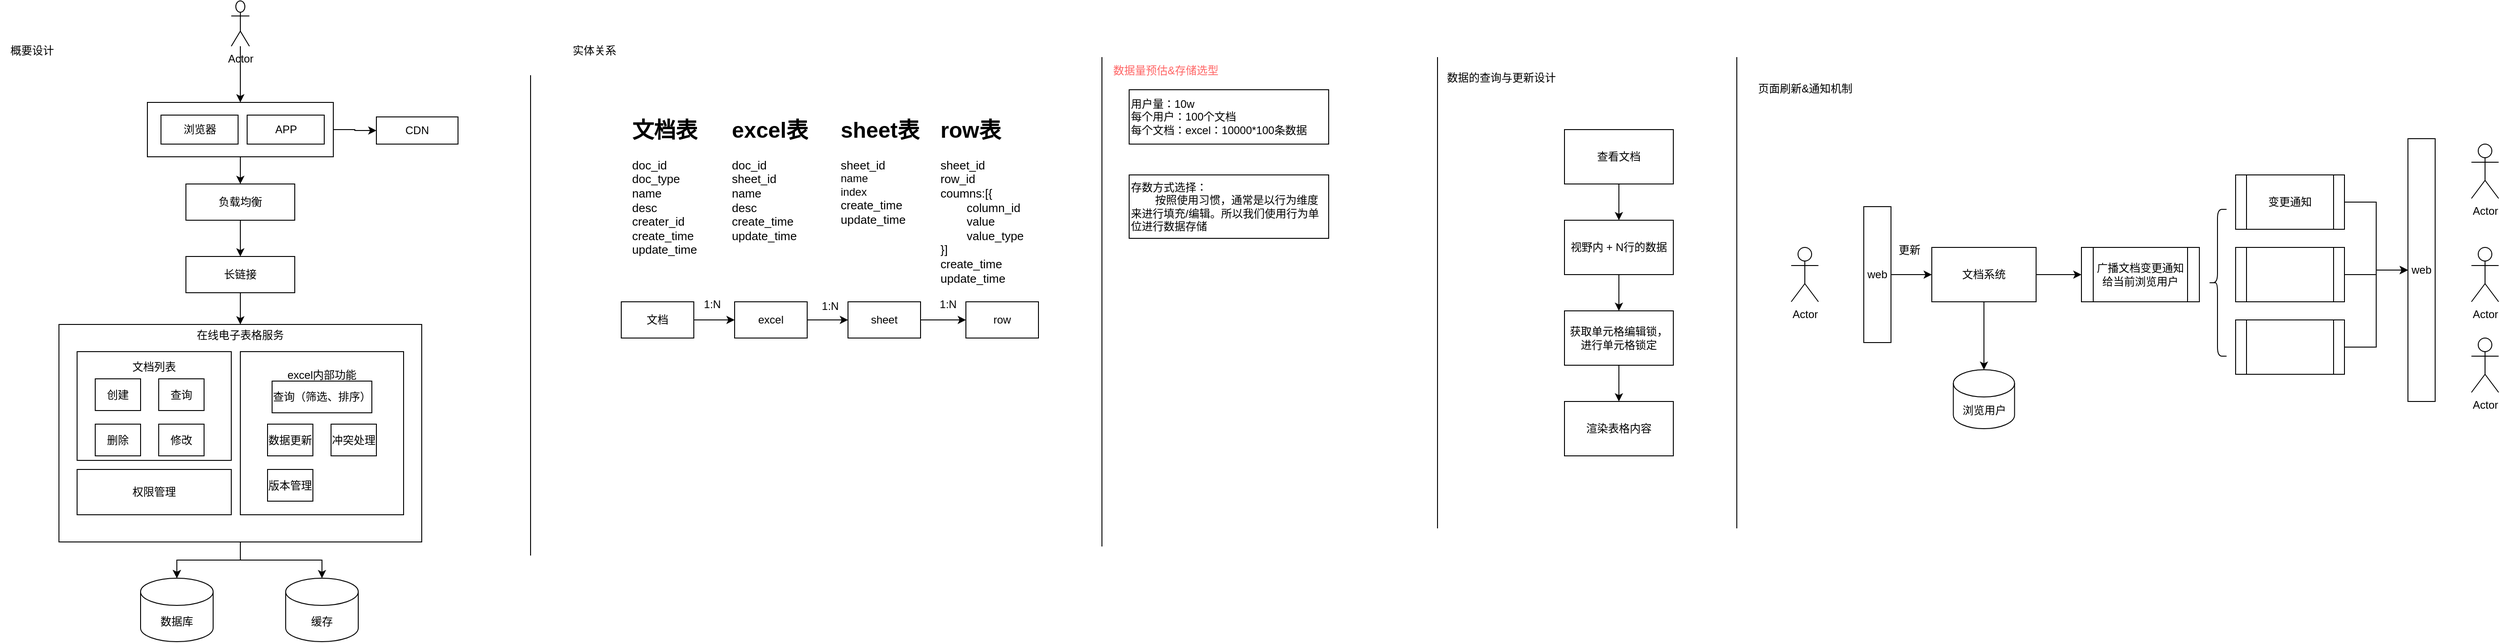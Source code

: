 <mxfile version="24.6.3" type="github">
  <diagram name="第 1 页" id="55UwvBjTM1nuwbsusA_A">
    <mxGraphModel dx="954" dy="1812" grid="1" gridSize="10" guides="1" tooltips="1" connect="1" arrows="1" fold="1" page="1" pageScale="1" pageWidth="827" pageHeight="1169" math="0" shadow="0">
      <root>
        <mxCell id="0" />
        <mxCell id="1" parent="0" />
        <mxCell id="kbGGQyrxgs1G4vUcWST6-29" value="" style="edgeStyle=orthogonalEdgeStyle;rounded=0;orthogonalLoop=1;jettySize=auto;html=1;" edge="1" parent="1" source="kbGGQyrxgs1G4vUcWST6-4" target="kbGGQyrxgs1G4vUcWST6-28">
          <mxGeometry relative="1" as="geometry" />
        </mxCell>
        <mxCell id="kbGGQyrxgs1G4vUcWST6-31" value="" style="edgeStyle=orthogonalEdgeStyle;rounded=0;orthogonalLoop=1;jettySize=auto;html=1;" edge="1" parent="1" source="kbGGQyrxgs1G4vUcWST6-4" target="kbGGQyrxgs1G4vUcWST6-28">
          <mxGeometry relative="1" as="geometry" />
        </mxCell>
        <mxCell id="kbGGQyrxgs1G4vUcWST6-35" value="" style="edgeStyle=orthogonalEdgeStyle;rounded=0;orthogonalLoop=1;jettySize=auto;html=1;" edge="1" parent="1" source="kbGGQyrxgs1G4vUcWST6-4" target="kbGGQyrxgs1G4vUcWST6-30">
          <mxGeometry relative="1" as="geometry">
            <mxPoint x="600" y="315" as="targetPoint" />
          </mxGeometry>
        </mxCell>
        <mxCell id="kbGGQyrxgs1G4vUcWST6-4" value="&lt;div&gt;在线电子表格服务&lt;/div&gt;&lt;div&gt;&lt;br&gt;&lt;/div&gt;&lt;div&gt;&lt;br&gt;&lt;/div&gt;&lt;div&gt;&lt;br&gt;&lt;/div&gt;&lt;div&gt;&lt;br&gt;&lt;/div&gt;&lt;div&gt;&lt;br&gt;&lt;/div&gt;&lt;div&gt;&lt;br&gt;&lt;/div&gt;&lt;div&gt;&lt;br&gt;&lt;/div&gt;&lt;div&gt;&lt;br&gt;&lt;/div&gt;&lt;div&gt;&lt;br&gt;&lt;/div&gt;&lt;div&gt;&lt;br&gt;&lt;/div&gt;&lt;div&gt;&lt;br&gt;&lt;/div&gt;&lt;div&gt;&lt;br&gt;&lt;/div&gt;&lt;div&gt;&lt;br&gt;&lt;/div&gt;&lt;div&gt;&lt;br&gt;&lt;/div&gt;&lt;div&gt;&lt;br&gt;&lt;/div&gt;" style="rounded=0;whiteSpace=wrap;html=1;" vertex="1" parent="1">
          <mxGeometry x="120" y="235" width="400" height="240" as="geometry" />
        </mxCell>
        <mxCell id="kbGGQyrxgs1G4vUcWST6-48" value="" style="edgeStyle=orthogonalEdgeStyle;rounded=0;orthogonalLoop=1;jettySize=auto;html=1;entryX=0.5;entryY=0;entryDx=0;entryDy=0;" edge="1" parent="1" source="kbGGQyrxgs1G4vUcWST6-5" target="kbGGQyrxgs1G4vUcWST6-44">
          <mxGeometry relative="1" as="geometry" />
        </mxCell>
        <mxCell id="kbGGQyrxgs1G4vUcWST6-5" value="Actor" style="shape=umlActor;verticalLabelPosition=bottom;verticalAlign=top;html=1;outlineConnect=0;" vertex="1" parent="1">
          <mxGeometry x="310" y="-122" width="20" height="50" as="geometry" />
        </mxCell>
        <mxCell id="kbGGQyrxgs1G4vUcWST6-25" value="" style="edgeStyle=orthogonalEdgeStyle;rounded=0;orthogonalLoop=1;jettySize=auto;html=1;exitX=0.5;exitY=1;exitDx=0;exitDy=0;" edge="1" parent="1" source="kbGGQyrxgs1G4vUcWST6-51" target="kbGGQyrxgs1G4vUcWST6-4">
          <mxGeometry relative="1" as="geometry">
            <mxPoint x="320" y="200" as="sourcePoint" />
          </mxGeometry>
        </mxCell>
        <mxCell id="kbGGQyrxgs1G4vUcWST6-52" value="" style="edgeStyle=orthogonalEdgeStyle;rounded=0;orthogonalLoop=1;jettySize=auto;html=1;" edge="1" parent="1" source="kbGGQyrxgs1G4vUcWST6-10" target="kbGGQyrxgs1G4vUcWST6-51">
          <mxGeometry relative="1" as="geometry" />
        </mxCell>
        <mxCell id="kbGGQyrxgs1G4vUcWST6-10" value="负载均衡" style="rounded=0;whiteSpace=wrap;html=1;" vertex="1" parent="1">
          <mxGeometry x="260" y="80" width="120" height="40" as="geometry" />
        </mxCell>
        <mxCell id="kbGGQyrxgs1G4vUcWST6-11" value="CDN" style="rounded=0;whiteSpace=wrap;html=1;" vertex="1" parent="1">
          <mxGeometry x="470" y="6" width="90" height="30" as="geometry" />
        </mxCell>
        <mxCell id="kbGGQyrxgs1G4vUcWST6-16" value="&lt;div&gt;excel内部功能&lt;/div&gt;&lt;div&gt;&lt;br&gt;&lt;/div&gt;&lt;div&gt;&lt;br&gt;&lt;/div&gt;&lt;div&gt;&lt;br&gt;&lt;/div&gt;&lt;div&gt;&lt;br&gt;&lt;/div&gt;&lt;div&gt;&lt;br&gt;&lt;/div&gt;&lt;div&gt;&lt;br&gt;&lt;/div&gt;&lt;div&gt;&lt;br&gt;&lt;/div&gt;&lt;div&gt;&lt;br&gt;&lt;/div&gt;&lt;div&gt;&lt;br&gt;&lt;/div&gt;" style="rounded=0;whiteSpace=wrap;html=1;" vertex="1" parent="1">
          <mxGeometry x="320" y="265" width="180" height="180" as="geometry" />
        </mxCell>
        <mxCell id="kbGGQyrxgs1G4vUcWST6-17" value="数据更新" style="rounded=0;whiteSpace=wrap;html=1;" vertex="1" parent="1">
          <mxGeometry x="350" y="345" width="50" height="35" as="geometry" />
        </mxCell>
        <mxCell id="kbGGQyrxgs1G4vUcWST6-18" value="查询（筛选、排序）" style="rounded=0;whiteSpace=wrap;html=1;" vertex="1" parent="1">
          <mxGeometry x="355" y="297.5" width="110" height="35" as="geometry" />
        </mxCell>
        <mxCell id="kbGGQyrxgs1G4vUcWST6-19" value="冲突处理" style="rounded=0;whiteSpace=wrap;html=1;" vertex="1" parent="1">
          <mxGeometry x="420" y="345" width="50" height="35" as="geometry" />
        </mxCell>
        <mxCell id="kbGGQyrxgs1G4vUcWST6-22" value="&lt;div&gt;文档列表&lt;/div&gt;&lt;div&gt;&lt;br&gt;&lt;/div&gt;&lt;div&gt;&lt;br&gt;&lt;/div&gt;&lt;div&gt;&lt;br&gt;&lt;/div&gt;&lt;div&gt;&lt;br&gt;&lt;/div&gt;&lt;div&gt;&lt;br&gt;&lt;/div&gt;&lt;div&gt;&lt;br&gt;&lt;/div&gt;" style="rounded=0;whiteSpace=wrap;html=1;" vertex="1" parent="1">
          <mxGeometry x="140" y="265" width="170" height="120" as="geometry" />
        </mxCell>
        <mxCell id="kbGGQyrxgs1G4vUcWST6-13" value="创建" style="rounded=0;whiteSpace=wrap;html=1;" vertex="1" parent="1">
          <mxGeometry x="160" y="295" width="50" height="35" as="geometry" />
        </mxCell>
        <mxCell id="kbGGQyrxgs1G4vUcWST6-14" value="删除" style="rounded=0;whiteSpace=wrap;html=1;" vertex="1" parent="1">
          <mxGeometry x="160" y="345" width="50" height="35" as="geometry" />
        </mxCell>
        <mxCell id="kbGGQyrxgs1G4vUcWST6-15" value="修改" style="rounded=0;whiteSpace=wrap;html=1;" vertex="1" parent="1">
          <mxGeometry x="230" y="345" width="50" height="35" as="geometry" />
        </mxCell>
        <mxCell id="kbGGQyrxgs1G4vUcWST6-21" value="查询" style="rounded=0;whiteSpace=wrap;html=1;" vertex="1" parent="1">
          <mxGeometry x="230" y="295" width="50" height="35" as="geometry" />
        </mxCell>
        <mxCell id="kbGGQyrxgs1G4vUcWST6-28" value="数据库" style="shape=cylinder3;whiteSpace=wrap;html=1;boundedLbl=1;backgroundOutline=1;size=15;" vertex="1" parent="1">
          <mxGeometry x="210" y="515" width="80" height="70" as="geometry" />
        </mxCell>
        <mxCell id="kbGGQyrxgs1G4vUcWST6-30" value="缓存" style="shape=cylinder3;whiteSpace=wrap;html=1;boundedLbl=1;backgroundOutline=1;size=15;" vertex="1" parent="1">
          <mxGeometry x="370" y="515" width="80" height="70" as="geometry" />
        </mxCell>
        <mxCell id="kbGGQyrxgs1G4vUcWST6-38" value="版本管理" style="rounded=0;whiteSpace=wrap;html=1;" vertex="1" parent="1">
          <mxGeometry x="350" y="395" width="50" height="35" as="geometry" />
        </mxCell>
        <mxCell id="kbGGQyrxgs1G4vUcWST6-40" value="权限管理" style="rounded=0;whiteSpace=wrap;html=1;" vertex="1" parent="1">
          <mxGeometry x="140" y="395" width="170" height="50" as="geometry" />
        </mxCell>
        <mxCell id="kbGGQyrxgs1G4vUcWST6-41" value="概要设计" style="text;html=1;align=center;verticalAlign=middle;resizable=0;points=[];autosize=1;strokeColor=none;fillColor=none;" vertex="1" parent="1">
          <mxGeometry x="55" y="-82" width="70" height="30" as="geometry" />
        </mxCell>
        <mxCell id="kbGGQyrxgs1G4vUcWST6-42" value="" style="endArrow=none;html=1;rounded=0;" edge="1" parent="1">
          <mxGeometry width="50" height="50" relative="1" as="geometry">
            <mxPoint x="640" y="490" as="sourcePoint" />
            <mxPoint x="640" y="-40" as="targetPoint" />
          </mxGeometry>
        </mxCell>
        <mxCell id="kbGGQyrxgs1G4vUcWST6-49" value="" style="edgeStyle=orthogonalEdgeStyle;rounded=0;orthogonalLoop=1;jettySize=auto;html=1;" edge="1" parent="1" source="kbGGQyrxgs1G4vUcWST6-44" target="kbGGQyrxgs1G4vUcWST6-10">
          <mxGeometry relative="1" as="geometry" />
        </mxCell>
        <mxCell id="kbGGQyrxgs1G4vUcWST6-50" value="" style="edgeStyle=orthogonalEdgeStyle;rounded=0;orthogonalLoop=1;jettySize=auto;html=1;" edge="1" parent="1" source="kbGGQyrxgs1G4vUcWST6-44" target="kbGGQyrxgs1G4vUcWST6-11">
          <mxGeometry relative="1" as="geometry" />
        </mxCell>
        <mxCell id="kbGGQyrxgs1G4vUcWST6-44" value="" style="rounded=0;whiteSpace=wrap;html=1;" vertex="1" parent="1">
          <mxGeometry x="217.5" y="-10" width="205" height="60" as="geometry" />
        </mxCell>
        <mxCell id="kbGGQyrxgs1G4vUcWST6-45" value="浏览器" style="rounded=0;whiteSpace=wrap;html=1;" vertex="1" parent="1">
          <mxGeometry x="232.5" y="4" width="85" height="32" as="geometry" />
        </mxCell>
        <mxCell id="kbGGQyrxgs1G4vUcWST6-47" value="APP" style="rounded=0;whiteSpace=wrap;html=1;" vertex="1" parent="1">
          <mxGeometry x="327.5" y="4" width="85" height="32" as="geometry" />
        </mxCell>
        <mxCell id="kbGGQyrxgs1G4vUcWST6-51" value="长链接" style="rounded=0;whiteSpace=wrap;html=1;" vertex="1" parent="1">
          <mxGeometry x="260" y="160" width="120" height="40" as="geometry" />
        </mxCell>
        <mxCell id="kbGGQyrxgs1G4vUcWST6-53" value="实体关系" style="text;html=1;align=center;verticalAlign=middle;resizable=0;points=[];autosize=1;strokeColor=none;fillColor=none;" vertex="1" parent="1">
          <mxGeometry x="675" y="-82" width="70" height="30" as="geometry" />
        </mxCell>
        <mxCell id="kbGGQyrxgs1G4vUcWST6-55" value="&lt;h1 style=&quot;margin-top: 0px;&quot;&gt;文档表&lt;/h1&gt;&lt;div style=&quot;font-size: 13px;&quot;&gt;&lt;font style=&quot;font-size: 13px;&quot;&gt;doc_id&lt;/font&gt;&lt;/div&gt;&lt;div style=&quot;font-size: 13px;&quot;&gt;&lt;font style=&quot;font-size: 13px;&quot;&gt;doc_type&lt;/font&gt;&lt;/div&gt;&lt;div style=&quot;font-size: 13px;&quot;&gt;&lt;font style=&quot;font-size: 13px;&quot;&gt;name&lt;/font&gt;&lt;/div&gt;&lt;div style=&quot;font-size: 13px;&quot;&gt;&lt;font style=&quot;font-size: 13px;&quot;&gt;desc&lt;br&gt;&lt;/font&gt;&lt;/div&gt;&lt;div style=&quot;font-size: 13px;&quot;&gt;&lt;font style=&quot;font-size: 13px;&quot;&gt;creater_id&lt;/font&gt;&lt;/div&gt;&lt;div style=&quot;font-size: 13px;&quot;&gt;&lt;font style=&quot;font-size: 13px;&quot;&gt;create_time&lt;/font&gt;&lt;/div&gt;&lt;div style=&quot;font-size: 13px;&quot;&gt;&lt;font style=&quot;font-size: 13px;&quot;&gt;update_time&lt;br&gt;&lt;/font&gt;&lt;/div&gt;&lt;div&gt;&lt;br&gt;&lt;/div&gt;" style="text;html=1;whiteSpace=wrap;overflow=hidden;rounded=0;" vertex="1" parent="1">
          <mxGeometry x="750" width="90" height="170" as="geometry" />
        </mxCell>
        <mxCell id="kbGGQyrxgs1G4vUcWST6-56" value="&lt;h1 style=&quot;margin-top: 0px;&quot;&gt;excel表&lt;br&gt;&lt;/h1&gt;&lt;div style=&quot;font-size: 13px;&quot;&gt;&lt;font style=&quot;font-size: 13px;&quot;&gt;doc_id&lt;/font&gt;&lt;/div&gt;&lt;div style=&quot;font-size: 13px;&quot;&gt;&lt;font style=&quot;font-size: 13px;&quot;&gt;sheet_id&lt;br&gt;&lt;/font&gt;&lt;/div&gt;&lt;div style=&quot;font-size: 13px;&quot;&gt;&lt;font style=&quot;font-size: 13px;&quot;&gt;name&lt;/font&gt;&lt;/div&gt;&lt;div style=&quot;font-size: 13px;&quot;&gt;&lt;font style=&quot;font-size: 13px;&quot;&gt;desc&lt;br&gt;&lt;/font&gt;&lt;/div&gt;&lt;div style=&quot;font-size: 13px;&quot;&gt;&lt;font style=&quot;font-size: 13px;&quot;&gt;create_time&lt;/font&gt;&lt;/div&gt;&lt;div style=&quot;font-size: 13px;&quot;&gt;&lt;font style=&quot;font-size: 13px;&quot;&gt;update_time&lt;br&gt;&lt;/font&gt;&lt;/div&gt;&lt;div&gt;&lt;br&gt;&lt;/div&gt;" style="text;html=1;whiteSpace=wrap;overflow=hidden;rounded=0;" vertex="1" parent="1">
          <mxGeometry x="860" width="90" height="170" as="geometry" />
        </mxCell>
        <mxCell id="kbGGQyrxgs1G4vUcWST6-57" value="&lt;h1 style=&quot;margin-top: 0px;&quot;&gt;sheet表&lt;br&gt;&lt;/h1&gt;&lt;div style=&quot;font-size: 13px;&quot;&gt;&lt;font style=&quot;font-size: 13px;&quot;&gt;sheet_id&lt;br&gt;&lt;/font&gt;&lt;/div&gt;&lt;div&gt;name&lt;/div&gt;&lt;div&gt;index&lt;br&gt;&lt;/div&gt;&lt;div style=&quot;font-size: 13px;&quot;&gt;&lt;font style=&quot;font-size: 13px;&quot;&gt;create_time&lt;/font&gt;&lt;/div&gt;&lt;div style=&quot;font-size: 13px;&quot;&gt;&lt;font style=&quot;font-size: 13px;&quot;&gt;update_time&lt;br&gt;&lt;/font&gt;&lt;/div&gt;&lt;div&gt;&lt;br&gt;&lt;/div&gt;" style="text;html=1;whiteSpace=wrap;overflow=hidden;rounded=0;" vertex="1" parent="1">
          <mxGeometry x="980" width="90" height="170" as="geometry" />
        </mxCell>
        <mxCell id="kbGGQyrxgs1G4vUcWST6-61" value="" style="edgeStyle=orthogonalEdgeStyle;rounded=0;orthogonalLoop=1;jettySize=auto;html=1;" edge="1" parent="1" source="kbGGQyrxgs1G4vUcWST6-58" target="kbGGQyrxgs1G4vUcWST6-59">
          <mxGeometry relative="1" as="geometry" />
        </mxCell>
        <mxCell id="kbGGQyrxgs1G4vUcWST6-58" value="文档" style="rounded=0;whiteSpace=wrap;html=1;" vertex="1" parent="1">
          <mxGeometry x="740" y="210" width="80" height="40" as="geometry" />
        </mxCell>
        <mxCell id="kbGGQyrxgs1G4vUcWST6-64" value="" style="edgeStyle=orthogonalEdgeStyle;rounded=0;orthogonalLoop=1;jettySize=auto;html=1;" edge="1" parent="1" source="kbGGQyrxgs1G4vUcWST6-59" target="kbGGQyrxgs1G4vUcWST6-60">
          <mxGeometry relative="1" as="geometry">
            <mxPoint x="970" y="265" as="targetPoint" />
          </mxGeometry>
        </mxCell>
        <mxCell id="kbGGQyrxgs1G4vUcWST6-59" value="excel" style="rounded=0;whiteSpace=wrap;html=1;" vertex="1" parent="1">
          <mxGeometry x="865" y="210" width="80" height="40" as="geometry" />
        </mxCell>
        <mxCell id="kbGGQyrxgs1G4vUcWST6-67" value="" style="edgeStyle=orthogonalEdgeStyle;rounded=0;orthogonalLoop=1;jettySize=auto;html=1;" edge="1" parent="1" source="kbGGQyrxgs1G4vUcWST6-60" target="kbGGQyrxgs1G4vUcWST6-66">
          <mxGeometry relative="1" as="geometry" />
        </mxCell>
        <mxCell id="kbGGQyrxgs1G4vUcWST6-60" value="sheet" style="rounded=0;whiteSpace=wrap;html=1;" vertex="1" parent="1">
          <mxGeometry x="990" y="210" width="80" height="40" as="geometry" />
        </mxCell>
        <mxCell id="kbGGQyrxgs1G4vUcWST6-62" value="1:N" style="text;html=1;align=center;verticalAlign=middle;resizable=0;points=[];autosize=1;strokeColor=none;fillColor=none;" vertex="1" parent="1">
          <mxGeometry x="820" y="198" width="40" height="30" as="geometry" />
        </mxCell>
        <mxCell id="kbGGQyrxgs1G4vUcWST6-65" value="1:N" style="text;html=1;align=center;verticalAlign=middle;resizable=0;points=[];autosize=1;strokeColor=none;fillColor=none;" vertex="1" parent="1">
          <mxGeometry x="950" y="200" width="40" height="30" as="geometry" />
        </mxCell>
        <mxCell id="kbGGQyrxgs1G4vUcWST6-66" value="row" style="rounded=0;whiteSpace=wrap;html=1;" vertex="1" parent="1">
          <mxGeometry x="1120" y="210" width="80" height="40" as="geometry" />
        </mxCell>
        <mxCell id="kbGGQyrxgs1G4vUcWST6-68" value="1:N" style="text;html=1;align=center;verticalAlign=middle;resizable=0;points=[];autosize=1;strokeColor=none;fillColor=none;" vertex="1" parent="1">
          <mxGeometry x="1080" y="198" width="40" height="30" as="geometry" />
        </mxCell>
        <mxCell id="kbGGQyrxgs1G4vUcWST6-69" value="" style="endArrow=none;html=1;rounded=0;" edge="1" parent="1">
          <mxGeometry width="50" height="50" relative="1" as="geometry">
            <mxPoint x="1270" y="480" as="sourcePoint" />
            <mxPoint x="1270" y="-60" as="targetPoint" />
          </mxGeometry>
        </mxCell>
        <mxCell id="kbGGQyrxgs1G4vUcWST6-70" value="数据量预估&amp;amp;存储选型" style="text;html=1;align=center;verticalAlign=middle;resizable=0;points=[];autosize=1;strokeColor=none;fillColor=none;fontColor=#FF6666;" vertex="1" parent="1">
          <mxGeometry x="1270" y="-60" width="140" height="30" as="geometry" />
        </mxCell>
        <mxCell id="kbGGQyrxgs1G4vUcWST6-71" value="&lt;div&gt;用户量：10w&lt;/div&gt;&lt;div&gt;每个用户：100个文档&lt;/div&gt;&lt;div&gt;每个文档：excel：10000*100条数据&lt;br&gt;&lt;/div&gt;" style="whiteSpace=wrap;html=1;align=left;" vertex="1" parent="1">
          <mxGeometry x="1300" y="-24" width="220" height="60" as="geometry" />
        </mxCell>
        <mxCell id="kbGGQyrxgs1G4vUcWST6-74" value="&lt;div&gt;存数方式选择：&lt;/div&gt;&lt;div&gt;&lt;span style=&quot;white-space: pre;&quot;&gt;&#x9;&lt;/span&gt;按照使用习惯，通常是以行为维度来进行填充/编辑。所以我们使用行为单位进行数据存储&lt;br&gt;&lt;/div&gt;" style="rounded=0;whiteSpace=wrap;html=1;align=left;" vertex="1" parent="1">
          <mxGeometry x="1300" y="70" width="220" height="70" as="geometry" />
        </mxCell>
        <mxCell id="kbGGQyrxgs1G4vUcWST6-76" value="&lt;h1 style=&quot;margin-top: 0px;&quot;&gt;row表&lt;br&gt;&lt;/h1&gt;&lt;div style=&quot;font-size: 13px;&quot;&gt;&lt;font style=&quot;font-size: 13px;&quot;&gt;sheet_id&lt;br&gt;&lt;/font&gt;&lt;/div&gt;&lt;div style=&quot;font-size: 13px;&quot;&gt;&lt;font style=&quot;font-size: 13px;&quot;&gt;row_id&lt;/font&gt;&lt;/div&gt;&lt;div style=&quot;font-size: 13px;&quot;&gt;&lt;font style=&quot;font-size: 13px;&quot;&gt;coumns:[{&lt;br&gt;&lt;/font&gt;&lt;/div&gt;&lt;div style=&quot;font-size: 13px;&quot;&gt;&lt;font style=&quot;font-size: 13px;&quot;&gt;&lt;span style=&quot;white-space: pre;&quot;&gt;&#x9;&lt;/span&gt;column_id&lt;br&gt;&lt;/font&gt;&lt;/div&gt;&lt;div style=&quot;font-size: 13px;&quot;&gt;&lt;font style=&quot;font-size: 13px;&quot;&gt;&lt;span style=&quot;white-space: pre;&quot;&gt;&#x9;&lt;/span&gt;value&lt;/font&gt;&lt;/div&gt;&lt;div style=&quot;font-size: 13px;&quot;&gt;&lt;font style=&quot;font-size: 13px;&quot;&gt;&lt;span style=&quot;white-space: pre;&quot;&gt;&#x9;&lt;/span&gt;value_type&lt;br&gt;&lt;/font&gt;&lt;/div&gt;&lt;div style=&quot;font-size: 13px;&quot;&gt;&lt;font style=&quot;font-size: 13px;&quot;&gt;}]&lt;br&gt;&lt;/font&gt;&lt;/div&gt;&lt;div&gt;&lt;font style=&quot;font-size: 13px;&quot;&gt;create_time&lt;/font&gt;&lt;div style=&quot;font-size: 13px;&quot;&gt;&lt;font style=&quot;font-size: 13px;&quot;&gt;update_time&lt;/font&gt;&lt;/div&gt;&lt;/div&gt;" style="text;html=1;whiteSpace=wrap;overflow=hidden;rounded=0;" vertex="1" parent="1">
          <mxGeometry x="1090" width="110" height="190" as="geometry" />
        </mxCell>
        <mxCell id="kbGGQyrxgs1G4vUcWST6-77" value="" style="endArrow=none;html=1;rounded=0;" edge="1" parent="1">
          <mxGeometry width="50" height="50" relative="1" as="geometry">
            <mxPoint x="1640" y="460" as="sourcePoint" />
            <mxPoint x="1640" y="-60" as="targetPoint" />
          </mxGeometry>
        </mxCell>
        <mxCell id="kbGGQyrxgs1G4vUcWST6-80" value="数据的查询与更新设计" style="text;html=1;align=center;verticalAlign=middle;resizable=0;points=[];autosize=1;strokeColor=none;fillColor=none;" vertex="1" parent="1">
          <mxGeometry x="1640" y="-52" width="140" height="30" as="geometry" />
        </mxCell>
        <mxCell id="kbGGQyrxgs1G4vUcWST6-106" value="" style="edgeStyle=orthogonalEdgeStyle;rounded=0;orthogonalLoop=1;jettySize=auto;html=1;" edge="1" parent="1" source="kbGGQyrxgs1G4vUcWST6-104" target="kbGGQyrxgs1G4vUcWST6-105">
          <mxGeometry relative="1" as="geometry" />
        </mxCell>
        <mxCell id="kbGGQyrxgs1G4vUcWST6-104" value="查看文档" style="rounded=0;whiteSpace=wrap;html=1;" vertex="1" parent="1">
          <mxGeometry x="1780" y="20" width="120" height="60" as="geometry" />
        </mxCell>
        <mxCell id="kbGGQyrxgs1G4vUcWST6-108" value="" style="edgeStyle=orthogonalEdgeStyle;rounded=0;orthogonalLoop=1;jettySize=auto;html=1;" edge="1" parent="1" source="kbGGQyrxgs1G4vUcWST6-105" target="kbGGQyrxgs1G4vUcWST6-107">
          <mxGeometry relative="1" as="geometry" />
        </mxCell>
        <mxCell id="kbGGQyrxgs1G4vUcWST6-105" value="视野内 + N行的数据" style="rounded=0;whiteSpace=wrap;html=1;" vertex="1" parent="1">
          <mxGeometry x="1780" y="120" width="120" height="60" as="geometry" />
        </mxCell>
        <mxCell id="kbGGQyrxgs1G4vUcWST6-110" value="" style="edgeStyle=orthogonalEdgeStyle;rounded=0;orthogonalLoop=1;jettySize=auto;html=1;" edge="1" parent="1" source="kbGGQyrxgs1G4vUcWST6-107" target="kbGGQyrxgs1G4vUcWST6-109">
          <mxGeometry relative="1" as="geometry" />
        </mxCell>
        <mxCell id="kbGGQyrxgs1G4vUcWST6-107" value="获取单元格编辑锁，进行单元格锁定" style="rounded=0;whiteSpace=wrap;html=1;" vertex="1" parent="1">
          <mxGeometry x="1780" y="220" width="120" height="60" as="geometry" />
        </mxCell>
        <mxCell id="kbGGQyrxgs1G4vUcWST6-109" value="渲染表格内容" style="rounded=0;whiteSpace=wrap;html=1;" vertex="1" parent="1">
          <mxGeometry x="1780" y="320" width="120" height="60" as="geometry" />
        </mxCell>
        <mxCell id="kbGGQyrxgs1G4vUcWST6-111" value="" style="endArrow=none;html=1;rounded=0;" edge="1" parent="1">
          <mxGeometry width="50" height="50" relative="1" as="geometry">
            <mxPoint x="1970" y="460" as="sourcePoint" />
            <mxPoint x="1970" y="-60" as="targetPoint" />
          </mxGeometry>
        </mxCell>
        <mxCell id="kbGGQyrxgs1G4vUcWST6-112" value="页面刷新&amp;amp;通知机制" style="text;html=1;align=center;verticalAlign=middle;resizable=0;points=[];autosize=1;strokeColor=none;fillColor=none;" vertex="1" parent="1">
          <mxGeometry x="1980" y="-40" width="130" height="30" as="geometry" />
        </mxCell>
        <mxCell id="kbGGQyrxgs1G4vUcWST6-113" value="Actor" style="shape=umlActor;verticalLabelPosition=bottom;verticalAlign=top;html=1;outlineConnect=0;" vertex="1" parent="1">
          <mxGeometry x="2030" y="150" width="30" height="60" as="geometry" />
        </mxCell>
        <mxCell id="kbGGQyrxgs1G4vUcWST6-116" value="" style="edgeStyle=orthogonalEdgeStyle;rounded=0;orthogonalLoop=1;jettySize=auto;html=1;" edge="1" parent="1" source="kbGGQyrxgs1G4vUcWST6-114" target="kbGGQyrxgs1G4vUcWST6-115">
          <mxGeometry relative="1" as="geometry" />
        </mxCell>
        <mxCell id="kbGGQyrxgs1G4vUcWST6-114" value="web" style="rounded=0;whiteSpace=wrap;html=1;" vertex="1" parent="1">
          <mxGeometry x="2110" y="105" width="30" height="150" as="geometry" />
        </mxCell>
        <mxCell id="kbGGQyrxgs1G4vUcWST6-119" value="" style="edgeStyle=orthogonalEdgeStyle;rounded=0;orthogonalLoop=1;jettySize=auto;html=1;" edge="1" parent="1" source="kbGGQyrxgs1G4vUcWST6-115" target="kbGGQyrxgs1G4vUcWST6-118">
          <mxGeometry relative="1" as="geometry" />
        </mxCell>
        <mxCell id="kbGGQyrxgs1G4vUcWST6-132" value="" style="edgeStyle=orthogonalEdgeStyle;rounded=0;orthogonalLoop=1;jettySize=auto;html=1;entryX=0.5;entryY=0;entryDx=0;entryDy=0;entryPerimeter=0;" edge="1" parent="1" source="kbGGQyrxgs1G4vUcWST6-115" target="kbGGQyrxgs1G4vUcWST6-133">
          <mxGeometry relative="1" as="geometry">
            <mxPoint x="2242.5" y="290" as="targetPoint" />
          </mxGeometry>
        </mxCell>
        <mxCell id="kbGGQyrxgs1G4vUcWST6-115" value="文档系统" style="whiteSpace=wrap;html=1;rounded=0;" vertex="1" parent="1">
          <mxGeometry x="2185" y="150" width="115" height="60" as="geometry" />
        </mxCell>
        <mxCell id="kbGGQyrxgs1G4vUcWST6-117" value="更新" style="text;html=1;align=center;verticalAlign=middle;resizable=0;points=[];autosize=1;strokeColor=none;fillColor=none;" vertex="1" parent="1">
          <mxGeometry x="2135" y="138" width="50" height="30" as="geometry" />
        </mxCell>
        <mxCell id="kbGGQyrxgs1G4vUcWST6-118" value="广播文档变更通知给当前浏览用户" style="shape=process;whiteSpace=wrap;html=1;backgroundOutline=1;rounded=0;" vertex="1" parent="1">
          <mxGeometry x="2350" y="150" width="130" height="60" as="geometry" />
        </mxCell>
        <mxCell id="kbGGQyrxgs1G4vUcWST6-125" value="" style="edgeStyle=orthogonalEdgeStyle;rounded=0;orthogonalLoop=1;jettySize=auto;html=1;" edge="1" parent="1" source="kbGGQyrxgs1G4vUcWST6-120" target="kbGGQyrxgs1G4vUcWST6-124">
          <mxGeometry relative="1" as="geometry" />
        </mxCell>
        <mxCell id="kbGGQyrxgs1G4vUcWST6-120" value="变更通知" style="shape=process;whiteSpace=wrap;html=1;backgroundOutline=1;" vertex="1" parent="1">
          <mxGeometry x="2520" y="70" width="120" height="60" as="geometry" />
        </mxCell>
        <mxCell id="kbGGQyrxgs1G4vUcWST6-121" value="" style="shape=curlyBracket;whiteSpace=wrap;html=1;rounded=1;labelPosition=left;verticalLabelPosition=middle;align=right;verticalAlign=middle;" vertex="1" parent="1">
          <mxGeometry x="2490" y="108" width="20" height="162" as="geometry" />
        </mxCell>
        <mxCell id="kbGGQyrxgs1G4vUcWST6-126" value="" style="edgeStyle=orthogonalEdgeStyle;rounded=0;orthogonalLoop=1;jettySize=auto;html=1;" edge="1" parent="1" source="kbGGQyrxgs1G4vUcWST6-122" target="kbGGQyrxgs1G4vUcWST6-124">
          <mxGeometry relative="1" as="geometry" />
        </mxCell>
        <mxCell id="kbGGQyrxgs1G4vUcWST6-122" value="" style="shape=process;whiteSpace=wrap;html=1;backgroundOutline=1;" vertex="1" parent="1">
          <mxGeometry x="2520" y="150" width="120" height="60" as="geometry" />
        </mxCell>
        <mxCell id="kbGGQyrxgs1G4vUcWST6-127" value="" style="edgeStyle=orthogonalEdgeStyle;rounded=0;orthogonalLoop=1;jettySize=auto;html=1;" edge="1" parent="1" source="kbGGQyrxgs1G4vUcWST6-123" target="kbGGQyrxgs1G4vUcWST6-124">
          <mxGeometry relative="1" as="geometry" />
        </mxCell>
        <mxCell id="kbGGQyrxgs1G4vUcWST6-123" value="" style="shape=process;whiteSpace=wrap;html=1;backgroundOutline=1;" vertex="1" parent="1">
          <mxGeometry x="2520" y="230" width="120" height="60" as="geometry" />
        </mxCell>
        <mxCell id="kbGGQyrxgs1G4vUcWST6-124" value="web" style="rounded=0;whiteSpace=wrap;html=1;" vertex="1" parent="1">
          <mxGeometry x="2710" y="30" width="30" height="290" as="geometry" />
        </mxCell>
        <mxCell id="kbGGQyrxgs1G4vUcWST6-128" value="Actor" style="shape=umlActor;verticalLabelPosition=bottom;verticalAlign=top;html=1;outlineConnect=0;" vertex="1" parent="1">
          <mxGeometry x="2780" y="36" width="30" height="60" as="geometry" />
        </mxCell>
        <mxCell id="kbGGQyrxgs1G4vUcWST6-129" value="Actor" style="shape=umlActor;verticalLabelPosition=bottom;verticalAlign=top;html=1;outlineConnect=0;" vertex="1" parent="1">
          <mxGeometry x="2780" y="150" width="30" height="60" as="geometry" />
        </mxCell>
        <mxCell id="kbGGQyrxgs1G4vUcWST6-130" value="Actor" style="shape=umlActor;verticalLabelPosition=bottom;verticalAlign=top;html=1;outlineConnect=0;" vertex="1" parent="1">
          <mxGeometry x="2780" y="250" width="30" height="60" as="geometry" />
        </mxCell>
        <mxCell id="kbGGQyrxgs1G4vUcWST6-133" value="浏览用户" style="shape=cylinder3;whiteSpace=wrap;html=1;boundedLbl=1;backgroundOutline=1;size=15;" vertex="1" parent="1">
          <mxGeometry x="2208.75" y="285" width="67.5" height="65" as="geometry" />
        </mxCell>
      </root>
    </mxGraphModel>
  </diagram>
</mxfile>
